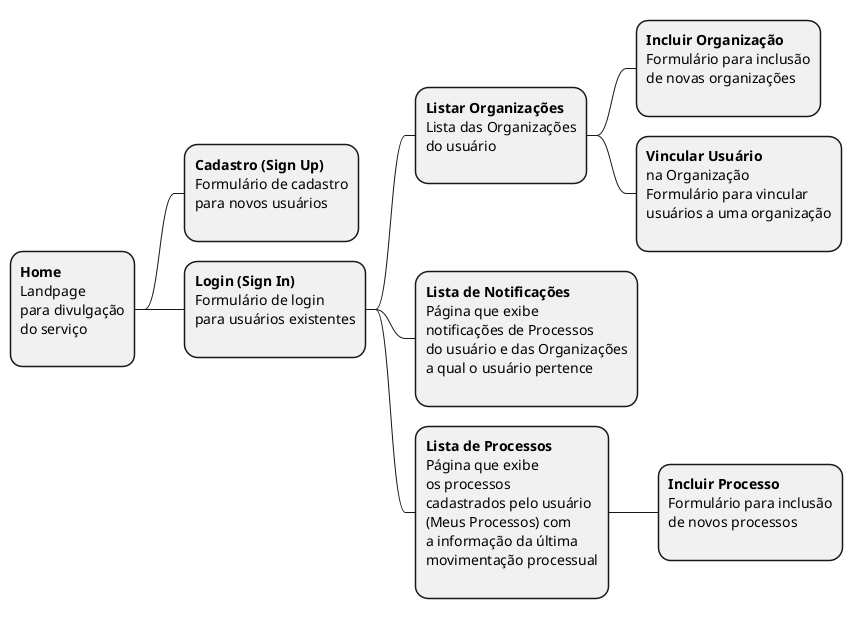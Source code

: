@startmindmap Fluxo de Navegação
' title Fluxo de Navegação

*:<b>Home
Landpage
para divulgação
do serviço
;

**:<b>Cadastro (Sign Up)
Formulário de cadastro
para novos usuários
;

**:<b>Login (Sign In)
Formulário de login
para usuários existentes
;

***:<b>Listar Organizações
Lista das Organizações
do usuário
;

****:<b>Incluir Organização
Formulário para inclusão
de novas organizações
;

****:<b>Vincular Usuário
na Organização
Formulário para vincular
usuários a uma organização
;

***:<b>Lista de Notificações
Página que exibe
notificações de Processos
do usuário e das Organizações
a qual o usuário pertence
;

***:<b>Lista de Processos
Página que exibe
os processos
cadastrados pelo usuário
(Meus Processos) com
a informação da última
movimentação processual
;

****:<b>Incluir Processo
Formulário para inclusão
de novos processos
;

@endmindmap
